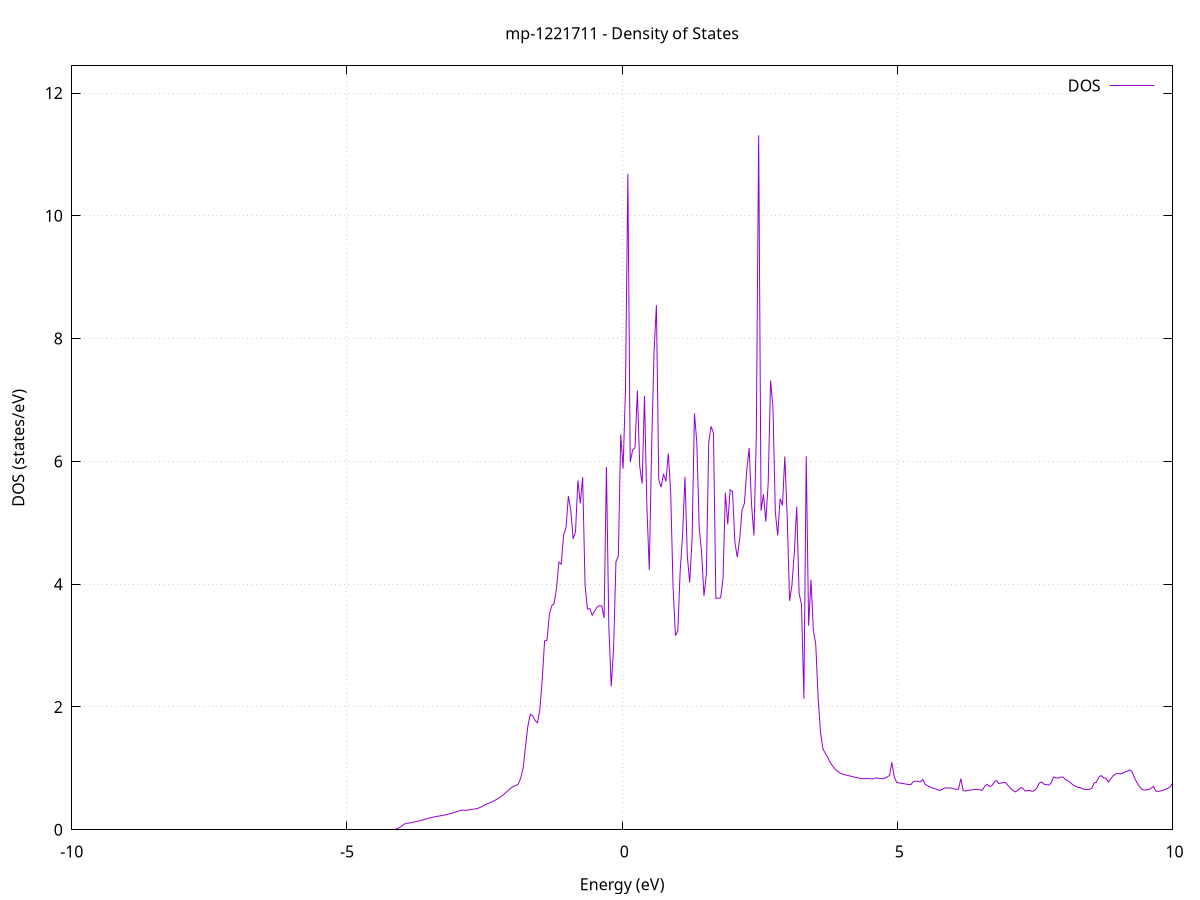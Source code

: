 set title 'mp-1221711 - Density of States'
set xlabel 'Energy (eV)'
set ylabel 'DOS (states/eV)'
set grid
set xrange [-10:10]
set yrange [0:12.442]
set xzeroaxis lt -1
set terminal png size 800,600
set output 'mp-1221711_dos_gnuplot.png'
plot '-' using 1:2 with lines title 'DOS'
-48.992100 0.000000
-48.948800 0.000000
-48.905600 0.000000
-48.862400 0.000000
-48.819200 0.000000
-48.776000 0.000000
-48.732800 0.000000
-48.689500 0.000000
-48.646300 0.000000
-48.603100 0.000000
-48.559900 0.000000
-48.516700 0.000000
-48.473400 0.000000
-48.430200 0.000000
-48.387000 0.000000
-48.343800 0.000000
-48.300600 0.000000
-48.257400 0.000000
-48.214100 0.000000
-48.170900 0.000000
-48.127700 0.000000
-48.084500 0.000000
-48.041300 0.000000
-47.998000 0.000000
-47.954800 0.000000
-47.911600 0.000000
-47.868400 0.000000
-47.825200 0.000000
-47.782000 0.000000
-47.738700 0.000000
-47.695500 0.000000
-47.652300 0.000000
-47.609100 0.000000
-47.565900 0.000000
-47.522600 0.000000
-47.479400 0.000000
-47.436200 0.000000
-47.393000 0.000000
-47.349800 0.000000
-47.306600 0.000000
-47.263300 0.000000
-47.220100 0.000000
-47.176900 0.000000
-47.133700 0.000000
-47.090500 0.000000
-47.047300 0.000000
-47.004000 0.000000
-46.960800 0.000000
-46.917600 0.000000
-46.874400 0.000000
-46.831200 0.000000
-46.787900 0.000000
-46.744700 0.000000
-46.701500 0.000000
-46.658300 0.000000
-46.615100 0.000000
-46.571900 0.000000
-46.528600 0.000000
-46.485400 0.000000
-46.442200 0.000000
-46.399000 0.000000
-46.355800 0.000000
-46.312500 0.000000
-46.269300 0.000000
-46.226100 0.000000
-46.182900 0.000000
-46.139700 0.000000
-46.096500 0.000000
-46.053200 0.000000
-46.010000 0.000000
-45.966800 0.000000
-45.923600 0.000000
-45.880400 0.000000
-45.837100 0.000000
-45.793900 0.000000
-45.750700 0.000000
-45.707500 0.000000
-45.664300 0.000000
-45.621100 0.000000
-45.577800 0.000000
-45.534600 0.000000
-45.491400 0.000000
-45.448200 0.000000
-45.405000 0.000000
-45.361700 0.000000
-45.318500 0.000000
-45.275300 0.000000
-45.232100 0.000000
-45.188900 0.000000
-45.145700 0.000000
-45.102400 0.000000
-45.059200 58.455200
-45.016000 20.845900
-44.972800 0.000000
-44.929600 0.000000
-44.886300 0.000000
-44.843100 0.000000
-44.799900 0.000000
-44.756700 0.000000
-44.713500 0.000000
-44.670300 0.000000
-44.627000 0.000000
-44.583800 0.000000
-44.540600 0.000000
-44.497400 0.000000
-44.454200 0.000000
-44.410900 0.000000
-44.367700 0.000000
-44.324500 0.000000
-44.281300 0.000000
-44.238100 0.000000
-44.194900 0.000000
-44.151600 0.000000
-44.108400 0.000000
-44.065200 0.000000
-44.022000 0.000000
-43.978800 0.000000
-43.935500 0.000000
-43.892300 0.000000
-43.849100 0.000000
-43.805900 0.000000
-43.762700 0.000000
-43.719500 0.000000
-43.676200 0.000000
-43.633000 0.000000
-43.589800 0.000000
-43.546600 0.000000
-43.503400 0.000000
-43.460100 0.000000
-43.416900 0.000000
-43.373700 0.000000
-43.330500 0.000000
-43.287300 0.000000
-43.244100 0.000000
-43.200800 0.000000
-43.157600 0.000000
-43.114400 0.000000
-43.071200 0.000000
-43.028000 0.000000
-42.984700 0.000000
-42.941500 0.000000
-42.898300 0.000000
-42.855100 0.000000
-42.811900 0.000000
-42.768700 0.000000
-42.725400 0.000000
-42.682200 0.000000
-42.639000 0.000000
-42.595800 0.000000
-42.552600 0.000000
-42.509300 0.000000
-42.466100 0.000000
-42.422900 0.000000
-42.379700 0.000000
-42.336500 0.000000
-42.293300 0.000000
-42.250000 0.000000
-42.206800 0.000000
-42.163600 0.000000
-42.120400 0.000000
-42.077200 0.000000
-42.033900 0.000000
-41.990700 0.000000
-41.947500 0.000000
-41.904300 0.000000
-41.861100 0.000000
-41.817900 0.000000
-41.774600 0.000000
-41.731400 0.000000
-41.688200 0.000000
-41.645000 0.000000
-41.601800 0.000000
-41.558500 0.000000
-41.515300 0.000000
-41.472100 0.000000
-41.428900 0.000000
-41.385700 0.000000
-41.342500 0.000000
-41.299200 0.000000
-41.256000 0.000000
-41.212800 0.000000
-41.169600 0.000000
-41.126400 0.000000
-41.083100 0.000000
-41.039900 0.000000
-40.996700 0.000000
-40.953500 0.000000
-40.910300 0.000000
-40.867100 0.000000
-40.823800 0.000000
-40.780600 0.000000
-40.737400 0.000000
-40.694200 0.000000
-40.651000 0.000000
-40.607700 0.000000
-40.564500 0.000000
-40.521300 0.000000
-40.478100 0.000000
-40.434900 0.000000
-40.391700 0.000000
-40.348400 0.000000
-40.305200 0.000000
-40.262000 0.000000
-40.218800 0.000000
-40.175600 0.000000
-40.132400 0.000000
-40.089100 0.000000
-40.045900 0.000000
-40.002700 0.000000
-39.959500 0.000000
-39.916300 0.000000
-39.873000 0.000000
-39.829800 0.000000
-39.786600 0.000000
-39.743400 0.000000
-39.700200 0.000000
-39.657000 0.000000
-39.613700 0.000000
-39.570500 0.000000
-39.527300 0.000000
-39.484100 0.000000
-39.440900 0.000000
-39.397600 0.000000
-39.354400 0.000000
-39.311200 0.000000
-39.268000 0.000000
-39.224800 0.000000
-39.181600 0.000000
-39.138300 0.000000
-39.095100 0.000000
-39.051900 0.000000
-39.008700 0.000000
-38.965500 0.000000
-38.922200 0.000000
-38.879000 0.000000
-38.835800 0.000000
-38.792600 0.000000
-38.749400 0.000000
-38.706200 0.000000
-38.662900 0.000000
-38.619700 0.000000
-38.576500 0.000000
-38.533300 0.000000
-38.490100 0.000000
-38.446800 0.000000
-38.403600 0.000000
-38.360400 0.000000
-38.317200 0.000000
-38.274000 0.000000
-38.230800 0.000000
-38.187500 0.000000
-38.144300 0.000000
-38.101100 0.000000
-38.057900 0.000000
-38.014700 0.000000
-37.971400 0.000000
-37.928200 0.000000
-37.885000 0.000000
-37.841800 0.000000
-37.798600 0.000000
-37.755400 0.000000
-37.712100 0.000000
-37.668900 0.000000
-37.625700 0.000000
-37.582500 0.000000
-37.539300 0.000000
-37.496000 0.000000
-37.452800 0.000000
-37.409600 0.000000
-37.366400 0.000000
-37.323200 0.000000
-37.280000 0.000000
-37.236700 0.000000
-37.193500 0.000000
-37.150300 0.000000
-37.107100 0.000000
-37.063900 0.000000
-37.020600 0.000000
-36.977400 0.000000
-36.934200 0.000000
-36.891000 0.000000
-36.847800 0.000000
-36.804600 0.000000
-36.761300 0.000000
-36.718100 0.000000
-36.674900 0.000000
-36.631700 0.000000
-36.588500 0.000000
-36.545200 0.000000
-36.502000 0.000000
-36.458800 0.000000
-36.415600 0.000000
-36.372400 0.000000
-36.329200 0.000000
-36.285900 0.000000
-36.242700 0.000000
-36.199500 0.000000
-36.156300 0.000000
-36.113100 0.000000
-36.069800 0.000000
-36.026600 0.000000
-35.983400 0.000000
-35.940200 0.000000
-35.897000 0.000000
-35.853800 0.000000
-35.810500 0.000000
-35.767300 0.000000
-35.724100 0.000000
-35.680900 0.000000
-35.637700 0.000000
-35.594400 0.000000
-35.551200 0.000000
-35.508000 0.000000
-35.464800 0.000000
-35.421600 0.000000
-35.378400 0.000000
-35.335100 0.000000
-35.291900 0.000000
-35.248700 0.000000
-35.205500 0.000000
-35.162300 0.000000
-35.119000 0.000000
-35.075800 0.000000
-35.032600 0.000000
-34.989400 0.000000
-34.946200 0.000000
-34.903000 0.000000
-34.859700 0.000000
-34.816500 0.000000
-34.773300 0.000000
-34.730100 0.000000
-34.686900 0.000000
-34.643600 0.000000
-34.600400 0.000000
-34.557200 0.000000
-34.514000 0.000000
-34.470800 0.000000
-34.427600 0.000000
-34.384300 0.000000
-34.341100 0.000000
-34.297900 0.000000
-34.254700 0.000000
-34.211500 0.000000
-34.168200 0.000000
-34.125000 0.000000
-34.081800 0.000000
-34.038600 0.000000
-33.995400 0.000000
-33.952200 0.000000
-33.908900 0.000000
-33.865700 0.000000
-33.822500 0.000000
-33.779300 0.000000
-33.736100 0.000000
-33.692800 0.000000
-33.649600 0.000000
-33.606400 0.000000
-33.563200 0.000000
-33.520000 0.000000
-33.476800 0.000000
-33.433500 0.000000
-33.390300 0.000000
-33.347100 0.000000
-33.303900 0.000000
-33.260700 0.000000
-33.217500 0.000000
-33.174200 0.000000
-33.131000 0.000000
-33.087800 0.000000
-33.044600 0.000000
-33.001400 0.000000
-32.958100 0.000000
-32.914900 0.000000
-32.871700 0.000000
-32.828500 0.000000
-32.785300 0.000000
-32.742100 0.000000
-32.698800 0.000000
-32.655600 0.000000
-32.612400 0.000000
-32.569200 0.000000
-32.526000 0.000000
-32.482700 0.000000
-32.439500 0.000000
-32.396300 0.000000
-32.353100 0.000000
-32.309900 0.000000
-32.266700 0.000000
-32.223400 0.000000
-32.180200 0.000000
-32.137000 0.000000
-32.093800 0.000000
-32.050600 0.000000
-32.007300 0.000000
-31.964100 0.000000
-31.920900 0.000000
-31.877700 0.000000
-31.834500 0.000000
-31.791300 0.000000
-31.748000 0.000000
-31.704800 0.000000
-31.661600 0.000000
-31.618400 0.000000
-31.575200 0.000000
-31.531900 0.000000
-31.488700 0.000000
-31.445500 0.000000
-31.402300 0.000000
-31.359100 0.000000
-31.315900 0.000000
-31.272600 0.000000
-31.229400 0.000000
-31.186200 0.000000
-31.143000 0.000000
-31.099800 0.000000
-31.056500 0.000000
-31.013300 0.000000
-30.970100 0.000000
-30.926900 0.000000
-30.883700 0.000000
-30.840500 0.000000
-30.797200 0.000000
-30.754000 0.000000
-30.710800 0.000000
-30.667600 0.000000
-30.624400 0.000000
-30.581100 0.000000
-30.537900 0.000000
-30.494700 0.000000
-30.451500 0.000000
-30.408300 0.000000
-30.365100 0.000000
-30.321800 0.000000
-30.278600 0.000000
-30.235400 0.000000
-30.192200 0.000000
-30.149000 0.000000
-30.105700 0.000000
-30.062500 0.000000
-30.019300 0.000000
-29.976100 0.000000
-29.932900 0.000000
-29.889700 0.000000
-29.846400 0.000000
-29.803200 0.000000
-29.760000 0.000000
-29.716800 0.000000
-29.673600 0.000000
-29.630300 0.000000
-29.587100 0.000000
-29.543900 0.000000
-29.500700 0.000000
-29.457500 0.000000
-29.414300 0.000000
-29.371000 0.000000
-29.327800 0.000000
-29.284600 0.000000
-29.241400 0.000000
-29.198200 0.000000
-29.154900 0.000000
-29.111700 0.000000
-29.068500 0.000000
-29.025300 0.000000
-28.982100 0.000000
-28.938900 0.000000
-28.895600 0.000000
-28.852400 0.000000
-28.809200 0.000000
-28.766000 0.000000
-28.722800 0.000000
-28.679500 0.000000
-28.636300 0.000000
-28.593100 0.000000
-28.549900 0.000000
-28.506700 0.000000
-28.463500 0.000000
-28.420200 0.000000
-28.377000 0.000000
-28.333800 0.000000
-28.290600 0.000000
-28.247400 0.000000
-28.204100 0.000000
-28.160900 0.000000
-28.117700 0.000000
-28.074500 0.000000
-28.031300 0.000000
-27.988100 0.000000
-27.944800 0.000000
-27.901600 0.000000
-27.858400 0.000000
-27.815200 0.000000
-27.772000 0.000000
-27.728700 0.000000
-27.685500 0.000000
-27.642300 0.000000
-27.599100 0.000000
-27.555900 0.000000
-27.512700 0.000000
-27.469400 0.000000
-27.426200 0.000000
-27.383000 0.000000
-27.339800 0.000000
-27.296600 0.000000
-27.253300 0.000000
-27.210100 0.000000
-27.166900 0.000000
-27.123700 0.000000
-27.080500 0.000000
-27.037300 0.000000
-26.994000 0.000000
-26.950800 0.000000
-26.907600 0.000000
-26.864400 0.000000
-26.821200 0.000000
-26.777900 0.000000
-26.734700 0.000000
-26.691500 0.000000
-26.648300 0.000000
-26.605100 0.000000
-26.561900 0.000000
-26.518600 0.000000
-26.475400 0.000000
-26.432200 0.000000
-26.389000 0.000000
-26.345800 0.000000
-26.302600 0.000000
-26.259300 0.000000
-26.216100 0.000000
-26.172900 0.000000
-26.129700 0.000000
-26.086500 0.000000
-26.043200 0.000000
-26.000000 0.000000
-25.956800 0.000000
-25.913600 0.000000
-25.870400 0.000000
-25.827200 0.000000
-25.783900 0.000000
-25.740700 0.000000
-25.697500 0.000000
-25.654300 0.000000
-25.611100 0.000000
-25.567800 0.000000
-25.524600 0.000000
-25.481400 0.000000
-25.438200 0.000000
-25.395000 0.000000
-25.351800 0.000000
-25.308500 0.000000
-25.265300 0.000000
-25.222100 0.000000
-25.178900 0.000000
-25.135700 0.000000
-25.092400 0.000000
-25.049200 0.000000
-25.006000 0.000000
-24.962800 0.000000
-24.919600 0.000000
-24.876400 0.000000
-24.833100 0.000000
-24.789900 0.000000
-24.746700 0.000000
-24.703500 0.000000
-24.660300 0.000000
-24.617000 0.000000
-24.573800 0.000000
-24.530600 0.000000
-24.487400 0.000000
-24.444200 0.000000
-24.401000 0.000000
-24.357700 0.000000
-24.314500 0.000000
-24.271300 0.000000
-24.228100 0.000000
-24.184900 0.000000
-24.141600 0.000000
-24.098400 0.000000
-24.055200 0.000000
-24.012000 0.000000
-23.968800 0.000000
-23.925600 0.000000
-23.882300 0.000000
-23.839100 0.000000
-23.795900 0.000000
-23.752700 0.000000
-23.709500 0.000000
-23.666200 0.000000
-23.623000 0.000000
-23.579800 0.000000
-23.536600 0.000000
-23.493400 0.000000
-23.450200 0.000000
-23.406900 0.000000
-23.363700 0.000000
-23.320500 0.000000
-23.277300 0.000000
-23.234100 0.000000
-23.190800 0.000000
-23.147600 0.000000
-23.104400 0.000000
-23.061200 0.000000
-23.018000 0.000000
-22.974800 0.000000
-22.931500 0.000000
-22.888300 0.000000
-22.845100 0.000000
-22.801900 0.000000
-22.758700 0.000000
-22.715400 0.000000
-22.672200 0.000000
-22.629000 0.000000
-22.585800 0.000000
-22.542600 0.000000
-22.499400 0.000000
-22.456100 0.000000
-22.412900 0.000000
-22.369700 0.000000
-22.326500 0.000000
-22.283300 0.000000
-22.240000 0.000000
-22.196800 0.000000
-22.153600 0.000000
-22.110400 0.000000
-22.067200 0.000000
-22.024000 0.000000
-21.980700 0.000000
-21.937500 0.000000
-21.894300 0.000000
-21.851100 0.000000
-21.807900 0.000000
-21.764600 0.000000
-21.721400 0.000000
-21.678200 0.000000
-21.635000 0.000000
-21.591800 0.000000
-21.548600 0.000000
-21.505300 0.000000
-21.462100 0.000000
-21.418900 0.000000
-21.375700 0.000000
-21.332500 0.000000
-21.289200 0.000000
-21.246000 0.000000
-21.202800 0.000000
-21.159600 0.000000
-21.116400 0.000000
-21.073200 0.000000
-21.029900 0.000000
-20.986700 0.000000
-20.943500 0.000000
-20.900300 0.000000
-20.857100 0.000000
-20.813800 0.000000
-20.770600 0.000000
-20.727400 0.000000
-20.684200 0.000000
-20.641000 0.000000
-20.597800 0.000000
-20.554500 0.000000
-20.511300 0.000000
-20.468100 0.000000
-20.424900 0.000000
-20.381700 0.000000
-20.338400 0.000000
-20.295200 0.000000
-20.252000 0.000000
-20.208800 0.000000
-20.165600 0.000000
-20.122400 0.000000
-20.079100 0.000000
-20.035900 0.000000
-19.992700 0.000000
-19.949500 0.000000
-19.906300 0.000000
-19.863000 0.000000
-19.819800 0.000000
-19.776600 0.000000
-19.733400 0.000000
-19.690200 0.000000
-19.647000 0.000000
-19.603700 0.000000
-19.560500 0.000000
-19.517300 0.000000
-19.474100 0.000000
-19.430900 0.000000
-19.387700 0.000000
-19.344400 0.000000
-19.301200 0.000000
-19.258000 0.000000
-19.214800 0.000000
-19.171600 0.000000
-19.128300 0.000000
-19.085100 0.000000
-19.041900 0.000000
-18.998700 0.000000
-18.955500 0.000000
-18.912300 0.000000
-18.869000 0.000000
-18.825800 0.000000
-18.782600 0.000000
-18.739400 0.000000
-18.696200 0.000000
-18.652900 0.000000
-18.609700 0.000000
-18.566500 0.000000
-18.523300 0.000000
-18.480100 0.000000
-18.436900 0.000000
-18.393600 0.000000
-18.350400 0.000000
-18.307200 0.000000
-18.264000 0.000000
-18.220800 0.000000
-18.177500 0.000000
-18.134300 0.000000
-18.091100 0.000000
-18.047900 0.000000
-18.004700 0.000000
-17.961500 0.000000
-17.918200 0.000000
-17.875000 0.000000
-17.831800 0.000000
-17.788600 0.000000
-17.745400 0.000000
-17.702100 0.000000
-17.658900 0.000000
-17.615700 0.000000
-17.572500 0.000000
-17.529300 0.000000
-17.486100 0.000000
-17.442800 0.000000
-17.399600 0.000000
-17.356400 0.000000
-17.313200 0.000000
-17.270000 0.000000
-17.226700 0.000000
-17.183500 0.000000
-17.140300 0.000000
-17.097100 0.000000
-17.053900 0.000000
-17.010700 0.000000
-16.967400 0.000000
-16.924200 0.000000
-16.881000 0.000000
-16.837800 0.000000
-16.794600 0.000000
-16.751300 0.000000
-16.708100 0.000000
-16.664900 0.000000
-16.621700 0.000000
-16.578500 0.000000
-16.535300 0.000000
-16.492000 0.000000
-16.448800 0.000000
-16.405600 0.000000
-16.362400 0.000000
-16.319200 0.000000
-16.275900 0.000000
-16.232700 0.000000
-16.189500 0.000000
-16.146300 0.000000
-16.103100 0.000000
-16.059900 0.000000
-16.016600 0.000000
-15.973400 0.000000
-15.930200 0.000000
-15.887000 0.000000
-15.843800 0.000000
-15.800500 0.000000
-15.757300 0.000000
-15.714100 0.000000
-15.670900 0.000000
-15.627700 0.000000
-15.584500 0.000000
-15.541200 0.000000
-15.498000 0.000000
-15.454800 0.000000
-15.411600 0.000000
-15.368400 0.000000
-15.325100 0.000000
-15.281900 0.000000
-15.238700 0.000000
-15.195500 0.000000
-15.152300 0.000000
-15.109100 0.000000
-15.065800 0.000000
-15.022600 0.000000
-14.979400 0.000000
-14.936200 0.000000
-14.893000 0.000000
-14.849700 0.000000
-14.806500 0.000000
-14.763300 0.000000
-14.720100 0.000000
-14.676900 0.000000
-14.633700 0.000000
-14.590400 0.000000
-14.547200 0.000000
-14.504000 0.000000
-14.460800 0.000000
-14.417600 0.000000
-14.374300 0.000000
-14.331100 0.000000
-14.287900 0.000000
-14.244700 0.000000
-14.201500 0.000000
-14.158300 0.000000
-14.115000 0.000000
-14.071800 0.000000
-14.028600 0.000000
-13.985400 0.000000
-13.942200 0.000000
-13.898900 0.000000
-13.855700 0.000000
-13.812500 0.000000
-13.769300 0.000000
-13.726100 0.000000
-13.682900 0.000000
-13.639600 0.000000
-13.596400 0.000000
-13.553200 0.000000
-13.510000 0.000000
-13.466800 0.000000
-13.423500 0.000000
-13.380300 0.000000
-13.337100 0.000000
-13.293900 0.000000
-13.250700 0.000000
-13.207500 0.000000
-13.164200 0.000000
-13.121000 0.000000
-13.077800 0.000000
-13.034600 0.000000
-12.991400 0.000000
-12.948100 0.000000
-12.904900 0.000000
-12.861700 0.000000
-12.818500 0.000000
-12.775300 0.000000
-12.732100 0.000000
-12.688800 0.000000
-12.645600 0.000000
-12.602400 0.000000
-12.559200 0.000000
-12.516000 0.000000
-12.472700 0.000000
-12.429500 0.000000
-12.386300 0.000000
-12.343100 0.000000
-12.299900 0.000000
-12.256700 0.000000
-12.213400 0.000000
-12.170200 0.000000
-12.127000 0.000000
-12.083800 0.000000
-12.040600 0.000000
-11.997400 0.000000
-11.954100 0.000000
-11.910900 0.000000
-11.867700 0.000000
-11.824500 0.000000
-11.781300 0.000000
-11.738000 0.000000
-11.694800 0.000000
-11.651600 0.000000
-11.608400 0.000000
-11.565200 0.000000
-11.522000 0.000000
-11.478700 0.000000
-11.435500 0.000000
-11.392300 0.000000
-11.349100 0.000000
-11.305900 0.000000
-11.262600 0.000000
-11.219400 0.000000
-11.176200 0.000000
-11.133000 0.000000
-11.089800 0.000000
-11.046600 0.000000
-11.003300 0.000000
-10.960100 0.000000
-10.916900 0.000000
-10.873700 0.000000
-10.830500 0.000000
-10.787200 0.000000
-10.744000 0.000000
-10.700800 0.000000
-10.657600 0.000000
-10.614400 0.000000
-10.571200 0.000000
-10.527900 0.000000
-10.484700 0.000000
-10.441500 0.000000
-10.398300 0.000000
-10.355100 0.000000
-10.311800 0.000000
-10.268600 0.000000
-10.225400 0.000000
-10.182200 0.000000
-10.139000 0.000000
-10.095800 0.000000
-10.052500 0.000000
-10.009300 0.000000
-9.966100 0.000000
-9.922900 0.000000
-9.879700 0.000000
-9.836400 0.000000
-9.793200 0.000000
-9.750000 0.000000
-9.706800 0.000000
-9.663600 0.000000
-9.620400 0.000000
-9.577100 0.000000
-9.533900 0.000000
-9.490700 0.000000
-9.447500 0.000000
-9.404300 0.000000
-9.361000 0.000000
-9.317800 0.000000
-9.274600 0.000000
-9.231400 0.000000
-9.188200 0.000000
-9.145000 0.000000
-9.101700 0.000000
-9.058500 0.000000
-9.015300 0.000000
-8.972100 0.000000
-8.928900 0.000000
-8.885600 0.000000
-8.842400 0.000000
-8.799200 0.000000
-8.756000 0.000000
-8.712800 0.000000
-8.669600 0.000000
-8.626300 0.000000
-8.583100 0.000000
-8.539900 0.000000
-8.496700 0.000000
-8.453500 0.000000
-8.410200 0.000000
-8.367000 0.000000
-8.323800 0.000000
-8.280600 0.000000
-8.237400 0.000000
-8.194200 0.000000
-8.150900 0.000000
-8.107700 0.000000
-8.064500 0.000000
-8.021300 0.000000
-7.978100 0.000000
-7.934800 0.000000
-7.891600 0.000000
-7.848400 0.000000
-7.805200 0.000000
-7.762000 0.000000
-7.718800 0.000000
-7.675500 0.000000
-7.632300 0.000000
-7.589100 0.000000
-7.545900 0.000000
-7.502700 0.000000
-7.459400 0.000000
-7.416200 0.000000
-7.373000 0.000000
-7.329800 0.000000
-7.286600 0.000000
-7.243400 0.000000
-7.200100 0.000000
-7.156900 0.000000
-7.113700 0.000000
-7.070500 0.000000
-7.027300 0.000000
-6.984000 0.000000
-6.940800 0.000000
-6.897600 0.000000
-6.854400 0.000000
-6.811200 0.000000
-6.768000 0.000000
-6.724700 0.000000
-6.681500 0.000000
-6.638300 0.000000
-6.595100 0.000000
-6.551900 0.000000
-6.508600 0.000000
-6.465400 0.000000
-6.422200 0.000000
-6.379000 0.000000
-6.335800 0.000000
-6.292600 0.000000
-6.249300 0.000000
-6.206100 0.000000
-6.162900 0.000000
-6.119700 0.000000
-6.076500 0.000000
-6.033200 0.000000
-5.990000 0.000000
-5.946800 0.000000
-5.903600 0.000000
-5.860400 0.000000
-5.817200 0.000000
-5.773900 0.000000
-5.730700 0.000000
-5.687500 0.000000
-5.644300 0.000000
-5.601100 0.000000
-5.557800 0.000000
-5.514600 0.000000
-5.471400 0.000000
-5.428200 0.000000
-5.385000 0.000000
-5.341800 0.000000
-5.298500 0.000000
-5.255300 0.000000
-5.212100 0.000000
-5.168900 0.000000
-5.125700 0.000000
-5.082500 0.000000
-5.039200 0.000000
-4.996000 0.000000
-4.952800 0.000000
-4.909600 0.000000
-4.866400 0.000000
-4.823100 0.000000
-4.779900 0.000000
-4.736700 0.000000
-4.693500 0.000000
-4.650300 0.000000
-4.607100 0.000000
-4.563800 0.000000
-4.520600 0.000000
-4.477400 0.000000
-4.434200 0.000000
-4.391000 0.000000
-4.347700 0.000000
-4.304500 0.000000
-4.261300 0.000000
-4.218100 0.000000
-4.174900 0.000000
-4.131700 0.003100
-4.088400 0.017300
-4.045200 0.037700
-4.002000 0.062700
-3.958800 0.091600
-3.915600 0.107000
-3.872300 0.108400
-3.829100 0.117400
-3.785900 0.125500
-3.742700 0.132100
-3.699500 0.142800
-3.656300 0.153400
-3.613000 0.161100
-3.569800 0.174500
-3.526600 0.184700
-3.483400 0.194500
-3.440200 0.203500
-3.396900 0.211700
-3.353700 0.219100
-3.310500 0.226000
-3.267300 0.232900
-3.224100 0.241000
-3.180900 0.249300
-3.137600 0.258500
-3.094400 0.269000
-3.051200 0.281400
-3.008000 0.294900
-2.964800 0.306800
-2.921500 0.315800
-2.878300 0.322300
-2.835100 0.316600
-2.791900 0.322600
-2.748700 0.328700
-2.705500 0.334700
-2.662200 0.339900
-2.619000 0.350100
-2.575800 0.366400
-2.532600 0.385800
-2.489400 0.407500
-2.446100 0.425000
-2.402900 0.439800
-2.359700 0.457800
-2.316500 0.477400
-2.273300 0.498900
-2.230100 0.522900
-2.186800 0.550000
-2.143600 0.582300
-2.100400 0.617700
-2.057200 0.651700
-2.014000 0.682700
-1.970700 0.708900
-1.927500 0.719100
-1.884300 0.748900
-1.841100 0.847000
-1.797900 1.012600
-1.754700 1.370200
-1.711400 1.697200
-1.668200 1.880500
-1.625000 1.857900
-1.581800 1.776900
-1.538600 1.742700
-1.495300 1.959900
-1.452100 2.451000
-1.408900 3.076500
-1.365700 3.088000
-1.322500 3.507200
-1.279300 3.648700
-1.236000 3.685300
-1.192800 3.929800
-1.149600 4.358800
-1.106400 4.327000
-1.063200 4.805600
-1.019900 4.920200
-0.976700 5.435400
-0.933500 5.204000
-0.890300 4.737200
-0.847100 4.857600
-0.803900 5.691100
-0.760600 5.315600
-0.717400 5.742400
-0.674200 3.987700
-0.631000 3.594000
-0.587800 3.602100
-0.544500 3.494500
-0.501300 3.560800
-0.458100 3.623800
-0.414900 3.650100
-0.371700 3.647600
-0.328500 3.450000
-0.285200 5.910000
-0.242000 3.305000
-0.198800 2.335900
-0.155600 2.949700
-0.112400 4.367100
-0.069100 4.457700
-0.025900 6.439000
0.017300 5.884400
0.060500 7.161000
0.103700 10.684100
0.146900 5.990200
0.190200 6.182400
0.233400 6.222800
0.276600 7.155400
0.319800 5.916800
0.363000 5.636900
0.406300 7.065500
0.449500 5.271400
0.492700 4.230000
0.535900 6.242000
0.579100 7.775300
0.622300 8.544200
0.665600 5.699200
0.708800 5.580500
0.752000 5.796900
0.795200 5.672900
0.838400 6.127700
0.881700 5.510900
0.924900 3.959500
0.968100 3.162000
1.011300 3.239700
1.054500 4.217500
1.097700 4.790000
1.141000 5.747100
1.184200 4.456400
1.227400 4.026300
1.270600 4.735800
1.313800 6.782200
1.357100 6.305300
1.400300 4.911500
1.443500 4.525400
1.486700 3.810200
1.529900 4.156100
1.573100 6.306000
1.616400 6.571300
1.659600 6.457200
1.702800 3.769200
1.746000 3.773100
1.789200 3.778500
1.832400 4.083400
1.875700 5.489100
1.918900 4.976800
1.962100 5.537200
2.005300 5.507900
2.048500 4.685100
2.091800 4.440300
2.135000 4.730700
2.178200 5.202900
2.221400 5.317000
2.264600 5.859700
2.307800 6.218200
2.351100 5.299000
2.394300 4.791500
2.437500 6.390800
2.480700 11.311300
2.523900 5.196300
2.567200 5.462000
2.610400 5.019900
2.653600 5.643900
2.696800 7.315200
2.740000 6.886000
2.783200 5.174800
2.826500 4.791800
2.869700 5.390200
2.912900 5.282600
2.956100 6.080000
2.999300 5.098100
3.042600 3.729000
3.085800 3.988200
3.129000 4.531600
3.172200 5.261100
3.215400 3.851400
3.258600 3.667000
3.301900 2.136600
3.345100 6.083100
3.388300 3.322900
3.431500 4.070500
3.474700 3.246100
3.518000 3.022500
3.561200 2.149800
3.604400 1.587600
3.647600 1.320800
3.690800 1.247100
3.734000 1.181500
3.777300 1.098300
3.820500 1.044900
3.863700 0.994100
3.906900 0.958800
3.950100 0.928500
3.993400 0.910300
4.036600 0.898200
4.079800 0.889300
4.123000 0.880300
4.166200 0.869400
4.209400 0.859000
4.252700 0.850500
4.295900 0.843900
4.339100 0.835000
4.382300 0.831000
4.425500 0.834400
4.468800 0.833400
4.512000 0.830400
4.555200 0.827000
4.598400 0.843600
4.641600 0.841600
4.684800 0.834400
4.728100 0.833800
4.771300 0.840900
4.814500 0.859000
4.857700 0.882700
4.900900 1.098100
4.944200 0.863200
4.987400 0.770200
5.030600 0.763500
5.073800 0.757100
5.117000 0.750400
5.160200 0.743600
5.203500 0.737200
5.246700 0.737400
5.289900 0.784300
5.333100 0.793500
5.376300 0.785500
5.419600 0.780400
5.462800 0.819000
5.506000 0.737400
5.549200 0.717700
5.592400 0.698400
5.635600 0.681400
5.678900 0.669400
5.722100 0.656000
5.765300 0.639700
5.808500 0.653300
5.851700 0.678700
5.895000 0.681300
5.938200 0.680500
5.981400 0.680000
6.024600 0.665800
6.067800 0.661200
6.111000 0.660700
6.154300 0.831600
6.197500 0.636800
6.240700 0.631600
6.283900 0.639800
6.327100 0.646500
6.370400 0.652200
6.413600 0.656600
6.456800 0.659800
6.500000 0.647800
6.543200 0.641900
6.586400 0.707200
6.629700 0.741800
6.672900 0.707200
6.716100 0.717700
6.759300 0.775500
6.802500 0.802900
6.845800 0.753200
6.889000 0.760600
6.932200 0.771200
6.975400 0.762800
7.018600 0.713200
7.061800 0.673900
7.105100 0.635200
7.148300 0.617800
7.191500 0.643200
7.234700 0.686200
7.277900 0.678300
7.321200 0.630900
7.364400 0.638800
7.407600 0.638700
7.450800 0.626900
7.494000 0.640700
7.537200 0.683000
7.580500 0.761600
7.623700 0.778100
7.666900 0.741200
7.710100 0.735500
7.753300 0.728500
7.796600 0.761500
7.839800 0.859500
7.883000 0.845300
7.926200 0.842300
7.969400 0.858300
8.012600 0.858200
8.055900 0.813700
8.099100 0.797400
8.142300 0.772100
8.185500 0.735400
8.228700 0.713300
8.272000 0.694500
8.315200 0.689200
8.358400 0.669600
8.401600 0.659400
8.444800 0.656500
8.488000 0.656700
8.531300 0.672600
8.574500 0.759600
8.617700 0.773300
8.660900 0.857100
8.704100 0.883200
8.747300 0.847000
8.790600 0.841100
8.833800 0.777600
8.877000 0.830100
8.920200 0.879200
8.963400 0.908600
9.006700 0.920300
9.049900 0.909600
9.093100 0.922800
9.136300 0.941500
9.179500 0.954400
9.222700 0.974800
9.266000 0.943800
9.309200 0.845700
9.352400 0.773000
9.395600 0.709400
9.438800 0.662500
9.482100 0.647100
9.525300 0.648500
9.568500 0.655300
9.611700 0.676800
9.654900 0.706200
9.698100 0.628700
9.741400 0.625800
9.784600 0.632800
9.827800 0.643100
9.871000 0.657100
9.914200 0.675500
9.957500 0.698400
10.000700 0.761100
10.043900 0.809000
10.087100 0.876600
10.130300 0.953300
10.173500 1.006400
10.216800 1.090300
10.260000 0.986800
10.303200 0.944700
10.346400 0.917600
10.389600 0.901000
10.432900 0.892900
10.476100 0.882200
10.519300 0.878600
10.562500 0.869600
10.605700 0.834200
10.648900 0.818100
10.692200 0.803300
10.735400 0.793900
10.778600 0.869100
10.821800 0.842200
10.865000 0.828500
10.908300 0.847000
10.951500 0.826200
10.994700 0.768700
11.037900 0.758400
11.081100 0.752400
11.124300 0.752500
11.167600 0.758300
11.210800 0.767100
11.254000 0.777700
11.297200 0.780500
11.340400 0.788600
11.383700 0.808700
11.426900 0.812600
11.470100 0.817900
11.513300 0.814300
11.556500 0.794700
11.599700 0.765100
11.643000 0.731600
11.686200 0.702900
11.729400 0.686300
11.772600 0.722000
11.815800 0.803400
11.859100 0.882300
11.902300 0.910400
11.945500 0.899500
11.988700 0.897400
12.031900 0.900600
12.075100 0.910200
12.118400 0.923500
12.161600 0.937100
12.204800 0.941500
12.248000 0.955300
12.291200 0.972300
12.334500 0.995700
12.377700 1.026200
12.420900 1.053900
12.464100 0.929200
12.507300 0.915000
12.550500 0.897300
12.593800 0.878700
12.637000 0.866500
12.680200 0.859400
12.723400 0.856400
12.766600 0.855500
12.809900 0.854600
12.853100 0.859500
12.896300 0.868500
12.939500 0.888100
12.982700 0.905700
13.025900 0.920600
13.069200 0.932400
13.112400 0.957900
13.155600 1.015400
13.198800 1.028100
13.242000 1.031000
13.285300 1.051300
13.328500 1.184900
13.371700 1.115900
13.414900 1.091000
13.458100 1.103000
13.501300 1.106800
13.544600 1.103000
13.587800 1.109700
13.631000 1.121000
13.674200 1.119400
13.717400 1.110300
13.760700 1.095200
13.803900 1.081700
13.847100 1.062100
13.890300 1.046000
13.933500 1.052000
13.976700 1.070700
14.020000 1.123500
14.063200 1.160600
14.106400 1.174200
14.149600 1.192100
14.192800 1.234000
14.236100 1.282400
14.279300 1.277700
14.322500 1.262600
14.365700 1.248000
14.408900 1.224600
14.452100 1.152200
14.495400 1.108700
14.538600 1.079900
14.581800 1.067600
14.625000 1.072200
14.668200 1.077100
14.711500 1.079900
14.754700 1.078700
14.797900 1.078700
14.841100 1.094100
14.884300 1.029100
14.927500 1.030200
14.970800 1.030600
15.014000 1.038700
15.057200 1.063300
15.100400 1.084300
15.143600 1.101300
15.186900 1.111300
15.230100 1.120000
15.273300 1.141700
15.316500 1.181800
15.359700 1.234000
15.402900 1.270200
15.446200 1.261600
15.489400 1.246600
15.532600 1.261700
15.575800 1.299500
15.619000 1.309900
15.662300 1.313800
15.705500 1.313800
15.748700 1.311000
15.791900 1.300500
15.835100 1.273800
15.878300 1.255200
15.921600 1.238100
15.964800 1.230700
16.008000 1.259700
16.051200 1.279900
16.094400 1.306300
16.137600 1.335200
16.180900 1.316100
16.224100 1.296300
16.267300 1.274000
16.310500 1.259000
16.353700 1.239500
16.397000 1.232800
16.440200 1.247700
16.483400 1.288200
16.526600 1.345000
16.569800 1.341000
16.613000 1.305700
16.656300 1.271800
16.699500 1.247100
16.742700 1.256300
16.785900 1.260800
16.829100 1.251700
16.872400 1.243500
16.915600 1.244400
16.958800 1.248000
17.002000 1.257400
17.045200 1.275700
17.088400 1.277800
17.131700 1.301400
17.174900 1.225900
17.218100 1.205300
17.261300 1.199400
17.304500 1.195200
17.347800 1.183000
17.391000 1.164500
17.434200 1.165200
17.477400 1.205600
17.520600 1.260900
17.563800 1.288500
17.607100 1.295000
17.650300 1.318100
17.693500 1.369800
17.736700 1.398900
17.779900 1.405100
17.823200 1.403000
17.866400 1.395300
17.909600 1.383200
17.952800 1.368200
17.996000 1.352800
18.039200 1.317800
18.082500 1.294500
18.125700 1.287000
18.168900 1.286200
18.212100 1.290900
18.255300 1.279300
18.298600 1.278900
18.341800 1.272500
18.385000 1.266700
18.428200 1.260800
18.471400 1.255200
18.514600 1.259900
18.557900 1.257900
18.601100 1.298200
18.644300 1.269900
18.687500 1.260500
18.730700 1.257500
18.774000 1.265300
18.817200 1.274800
18.860400 1.286400
18.903600 1.301800
18.946800 1.216800
18.990000 1.196200
19.033300 1.175400
19.076500 1.165100
19.119700 1.160500
19.162900 1.172200
19.206100 1.184000
19.249400 1.198000
19.292600 1.214100
19.335800 1.235100
19.379000 1.272300
19.422200 1.304200
19.465400 1.315900
19.508700 1.327100
19.551900 1.335200
19.595100 1.332700
19.638300 1.322600
19.681500 1.379100
19.724800 1.494800
19.768000 1.540300
19.811200 1.499900
19.854400 1.495200
19.897600 1.502900
19.940800 1.490100
19.984100 1.463800
20.027300 1.450800
20.070500 1.446500
20.113700 1.440900
20.156900 1.423300
20.200200 1.403100
20.243400 1.375900
20.286600 1.336100
20.329800 1.336600
20.373000 1.277500
20.416200 1.254200
20.459500 1.232300
20.502700 1.219100
20.545900 1.314700
20.589100 1.230200
20.632300 1.179800
20.675600 1.174600
20.718800 1.218300
20.762000 1.262200
20.805200 1.385600
20.848400 1.301800
20.891600 1.291900
20.934900 1.250700
20.978100 1.225100
21.021300 1.281600
21.064500 1.335600
21.107700 1.408700
21.151000 1.432300
21.194200 1.449300
21.237400 1.461500
21.280600 1.500800
21.323800 1.546200
21.367000 1.567000
21.410300 1.577000
21.453500 1.561100
21.496700 1.608400
21.539900 1.715100
21.583100 1.797000
21.626400 1.660500
21.669600 1.712000
21.712800 1.607500
21.756000 1.536300
21.799200 1.574300
21.842400 1.619200
21.885700 1.681700
21.928900 1.750300
21.972100 1.823400
22.015300 1.842400
22.058500 1.880600
22.101800 1.869500
22.145000 1.865300
22.188200 1.887900
22.231400 1.905700
22.274600 1.979400
22.317800 1.970600
22.361100 1.969100
22.404300 1.984000
22.447500 2.001000
22.490700 1.995600
22.533900 1.978600
22.577200 1.940900
22.620400 1.857800
22.663600 1.770900
22.706800 1.685200
22.750000 1.583900
22.793200 1.538800
22.836500 1.496400
22.879700 1.494300
22.922900 1.513600
22.966100 1.566800
23.009300 1.892400
23.052500 1.689800
23.095800 1.779000
23.139000 1.844300
23.182200 1.877400
23.225400 1.885800
23.268600 1.869700
23.311900 1.827000
23.355100 1.806300
23.398300 1.846600
23.441500 1.895000
23.484700 1.951500
23.527900 1.813800
23.571200 1.749400
23.614400 1.692100
23.657600 1.684900
23.700800 1.553900
23.744000 1.504300
23.787300 1.478000
23.830500 1.520500
23.873700 1.585800
23.916900 1.709900
23.960100 1.796300
24.003300 1.822100
24.046600 1.783500
24.089800 1.704100
24.133000 1.559600
24.176200 1.402800
24.219400 1.289200
24.262700 1.236100
24.305900 1.203800
24.349100 1.215900
24.392300 1.199800
24.435500 1.188100
24.478700 1.174300
24.522000 1.157700
24.565200 1.146700
24.608400 1.189900
24.651600 1.127000
24.694800 1.191800
24.738100 1.028900
24.781300 1.002500
24.824500 0.962700
24.867700 0.900300
24.910900 0.880400
24.954100 0.978600
24.997400 0.946100
25.040600 0.929400
25.083800 0.970200
25.127000 1.037000
25.170200 1.133600
25.213500 1.182900
25.256700 1.151600
25.299900 1.103700
25.343100 1.357000
25.386300 1.054500
25.429500 1.056400
25.472800 1.097600
25.516000 0.984400
25.559200 0.943000
25.602400 0.989000
25.645600 1.076000
25.688900 1.146200
25.732100 1.206600
25.775300 1.208100
25.818500 1.179600
25.861700 1.123400
25.904900 1.268000
25.948200 1.243500
25.991400 1.269200
26.034600 1.218800
26.077800 1.095800
26.121000 1.046600
26.164300 0.983700
26.207500 0.960600
26.250700 0.959800
26.293900 0.950400
26.337100 1.004300
26.380300 0.988500
26.423600 1.028000
26.466800 1.127600
26.510000 1.086900
26.553200 1.061900
26.596400 1.035900
26.639700 1.013600
26.682900 1.021100
26.726100 1.071300
26.769300 1.123700
26.812500 1.080300
26.855700 1.067800
26.899000 1.044700
26.942200 1.063500
26.985400 1.113000
27.028600 1.246700
27.071800 1.332000
27.115100 1.379800
27.158300 1.431500
27.201500 1.436000
27.244700 1.366900
27.287900 1.239300
27.331100 1.204200
27.374400 1.210400
27.417600 1.239400
27.460800 1.312100
27.504000 1.426300
27.547200 1.413000
27.590500 1.361100
27.633700 1.465100
27.676900 1.653900
27.720100 1.777400
27.763300 1.765200
27.806500 1.646100
27.849800 1.651400
27.893000 1.671400
27.936200 1.796900
27.979400 1.889800
28.022600 1.924100
28.065900 1.984500
28.109100 1.906000
28.152300 1.810800
28.195500 1.766600
28.238700 1.768500
28.281900 1.842100
28.325200 1.950100
28.368400 2.123100
28.411600 2.241200
28.454800 2.242700
28.498000 2.084300
28.541300 1.837500
28.584500 1.707100
28.627700 1.527500
28.670900 1.346200
28.714100 1.322100
28.757300 1.375800
28.800600 1.480400
28.843800 1.648400
28.887000 1.676300
28.930200 1.734800
28.973400 1.731400
29.016700 1.863700
29.059900 1.921000
29.103100 2.079600
29.146300 2.182100
29.189500 2.161700
29.232700 2.081100
29.276000 1.983300
29.319200 1.956500
29.362400 2.018400
29.405600 1.898800
29.448800 1.810700
29.492100 1.797400
29.535300 1.827200
29.578500 1.818800
29.621700 1.813200
29.664900 1.826400
29.708100 1.874300
29.751400 1.962300
29.794600 2.082500
29.837800 2.068000
29.881000 2.068100
29.924200 2.039700
29.967400 1.995800
30.010700 1.949000
30.053900 1.906300
30.097100 1.914600
30.140300 1.853000
30.183500 1.825100
30.226800 1.797500
30.270000 1.802500
30.313200 1.763800
30.356400 1.780200
30.399600 1.792500
30.442800 1.738000
30.486100 1.689700
30.529300 1.666300
30.572500 1.657100
30.615700 1.739900
30.658900 1.760300
30.702200 1.710000
30.745400 1.649100
30.788600 1.601800
30.831800 1.504500
30.875000 1.503600
30.918200 1.510200
30.961500 1.592900
31.004700 1.525500
31.047900 1.502700
31.091100 1.523900
31.134300 1.529400
31.177600 1.498100
31.220800 1.474600
31.264000 1.459500
31.307200 1.435300
31.350400 1.404400
31.393600 1.394500
31.436900 1.494000
31.480100 1.411400
31.523300 1.276300
31.566500 1.244700
31.609700 1.283600
31.653000 1.260700
31.696200 1.074500
31.739400 1.020400
31.782600 1.031000
31.825800 1.024800
31.869000 1.040300
31.912300 1.126400
31.955500 1.069300
31.998700 1.031800
32.041900 0.985100
32.085100 0.932900
32.128400 0.873500
32.171600 0.820700
32.214800 0.720200
32.258000 0.668300
32.301200 0.572600
32.344400 0.479600
32.387700 0.424000
32.430900 0.411200
32.474100 0.409800
32.517300 0.405400
32.560500 0.401600
32.603800 0.452900
32.647000 0.338900
32.690200 0.321800
32.733400 0.296800
32.776600 0.269600
32.819800 0.237500
32.863100 0.200900
32.906300 0.164600
32.949500 0.133200
32.992700 0.099700
33.035900 0.072500
33.079200 0.052100
33.122400 0.038400
33.165600 0.028100
33.208800 0.019300
33.252000 0.012100
33.295200 0.006500
33.338500 0.002600
33.381700 0.000500
33.424900 0.000000
33.468100 0.000000
33.511300 0.000000
33.554600 0.000000
33.597800 0.000000
33.641000 0.000000
33.684200 0.000000
33.727400 0.000000
33.770600 0.000000
33.813900 0.000000
33.857100 0.000000
33.900300 0.000000
33.943500 0.000000
33.986700 0.000000
34.030000 0.000000
34.073200 0.000000
34.116400 0.000000
34.159600 0.000000
34.202800 0.000000
34.246000 0.000000
34.289300 0.000000
34.332500 0.000000
34.375700 0.000000
34.418900 0.000000
34.462100 0.000000
34.505400 0.000000
34.548600 0.000000
34.591800 0.000000
34.635000 0.000000
34.678200 0.000000
34.721400 0.000000
34.764700 0.000000
34.807900 0.000000
34.851100 0.000000
34.894300 0.000000
34.937500 0.000000
34.980800 0.000000
35.024000 0.000000
35.067200 0.000000
35.110400 0.000000
35.153600 0.000000
35.196800 0.000000
35.240100 0.000000
35.283300 0.000000
35.326500 0.000000
35.369700 0.000000
35.412900 0.000000
35.456200 0.000000
35.499400 0.000000
35.542600 0.000000
35.585800 0.000000
35.629000 0.000000
35.672200 0.000000
35.715500 0.000000
35.758700 0.000000
35.801900 0.000000
35.845100 0.000000
35.888300 0.000000
35.931600 0.000000
35.974800 0.000000
36.018000 0.000000
36.061200 0.000000
36.104400 0.000000
36.147600 0.000000
36.190900 0.000000
36.234100 0.000000
36.277300 0.000000
36.320500 0.000000
36.363700 0.000000
36.407000 0.000000
36.450200 0.000000
36.493400 0.000000
36.536600 0.000000
36.579800 0.000000
36.623000 0.000000
36.666300 0.000000
36.709500 0.000000
36.752700 0.000000
36.795900 0.000000
36.839100 0.000000
36.882300 0.000000
36.925600 0.000000
36.968800 0.000000
37.012000 0.000000
37.055200 0.000000
37.098400 0.000000
37.141700 0.000000
37.184900 0.000000
37.228100 0.000000
37.271300 0.000000
37.314500 0.000000
37.357700 0.000000
37.401000 0.000000
37.444200 0.000000
e
